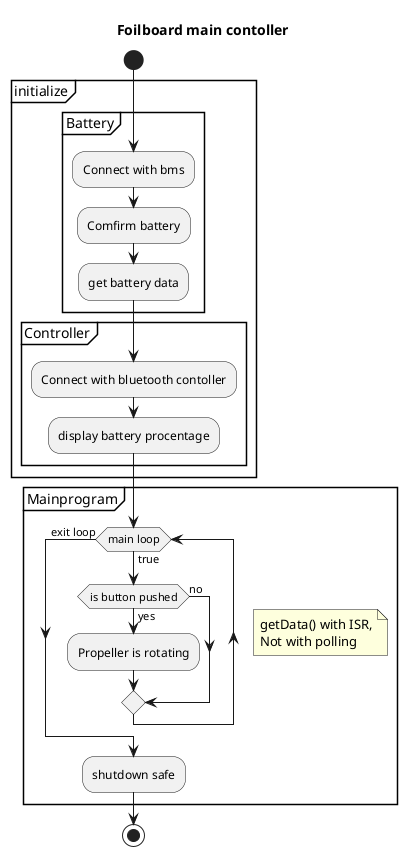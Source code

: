 @startuml testuml
' alt+d for preview
title Foilboard main contoller
start
partition initialize {
    partition Battery {
        :Connect with bms;
        :Comfirm battery;
        :get battery data;
        
    }
    partition Controller {
        :Connect with bluetooth contoller;
        :display battery procentage;
    }
}
partition Mainprogram {
    while (main loop) is (true)
        /'ToAsk: how to display ISR?'/
        floating note right
            getData() with ISR,
            Not with polling
        end note
        if (is button pushed) then (yes)
            :Propeller is rotating;
        else (no)
        endif
    endwhile (exit loop)
    :shutdown safe;
}
stop
@enduml